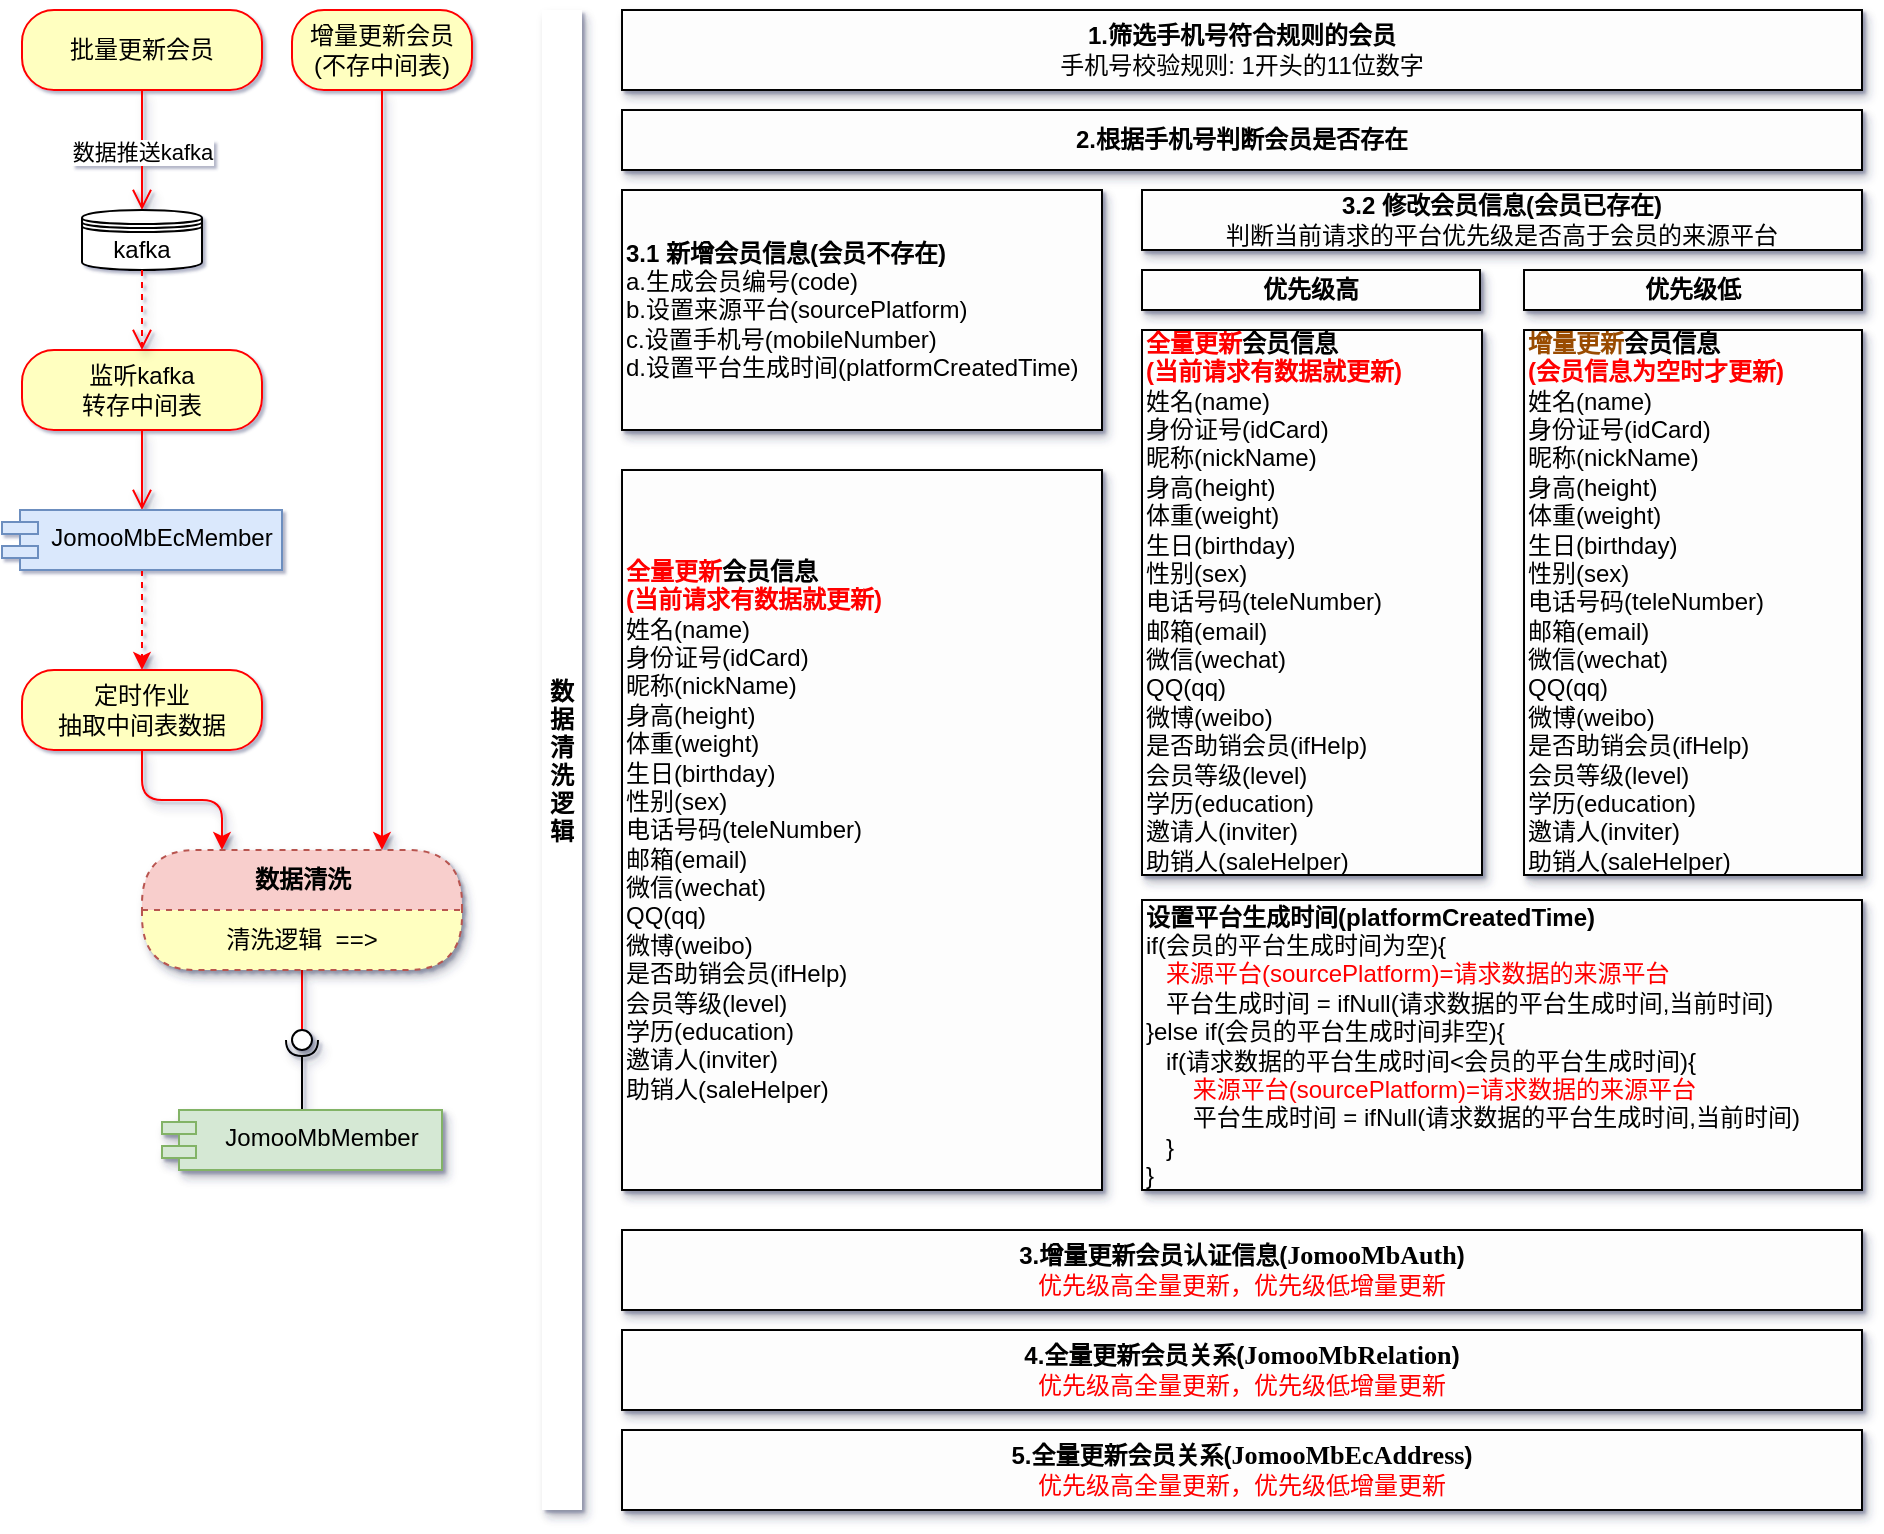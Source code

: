 <mxfile version="13.5.4" type="github">
  <diagram id="ZBoKyxhHMOjYiL0g7Aj6" name="Page-1">
    <mxGraphModel dx="1222" dy="852" grid="1" gridSize="10" guides="1" tooltips="1" connect="1" arrows="1" fold="1" page="1" pageScale="1" pageWidth="827" pageHeight="1169" math="0" shadow="1">
      <root>
        <mxCell id="0" />
        <mxCell id="1" parent="0" />
        <object label="批量更新会员" Class="MemberController" method="receiveMember" id="9_1TeLci1AawQfAboLmV-1">
          <mxCell style="rounded=1;whiteSpace=wrap;html=1;arcSize=40;fontColor=#000000;fillColor=#ffffc0;strokeColor=#ff0000;" vertex="1" parent="1">
            <mxGeometry x="40" y="20" width="120" height="40" as="geometry" />
          </mxCell>
        </object>
        <mxCell id="9_1TeLci1AawQfAboLmV-2" value="数据推送kafka" style="edgeStyle=orthogonalEdgeStyle;html=1;verticalAlign=bottom;endArrow=open;endSize=8;strokeColor=#ff0000;entryX=0.5;entryY=0;entryDx=0;entryDy=0;shadow=1;" edge="1" source="9_1TeLci1AawQfAboLmV-1" parent="1" target="9_1TeLci1AawQfAboLmV-5">
          <mxGeometry x="0.333" relative="1" as="geometry">
            <mxPoint x="100" y="120" as="targetPoint" />
            <Array as="points">
              <mxPoint x="100" y="100" />
              <mxPoint x="100" y="100" />
            </Array>
            <mxPoint as="offset" />
          </mxGeometry>
        </mxCell>
        <mxCell id="9_1TeLci1AawQfAboLmV-31" style="edgeStyle=orthogonalEdgeStyle;rounded=1;orthogonalLoop=1;jettySize=auto;html=1;exitX=0.5;exitY=1;exitDx=0;exitDy=0;entryX=0.75;entryY=0;entryDx=0;entryDy=0;shadow=1;strokeColor=#FF0000;" edge="1" parent="1" source="9_1TeLci1AawQfAboLmV-3" target="9_1TeLci1AawQfAboLmV-22">
          <mxGeometry relative="1" as="geometry" />
        </mxCell>
        <object label="增量更新会员&lt;br&gt;(不存中间表)" class="MemberController" method="receiveOneMember" id="9_1TeLci1AawQfAboLmV-3">
          <mxCell style="rounded=1;whiteSpace=wrap;html=1;arcSize=40;fontColor=#000000;fillColor=#ffffc0;strokeColor=#ff0000;" vertex="1" parent="1">
            <mxGeometry x="175" y="20" width="90" height="40" as="geometry" />
          </mxCell>
        </object>
        <mxCell id="9_1TeLci1AawQfAboLmV-5" value="kafka" style="shape=datastore;whiteSpace=wrap;html=1;" vertex="1" parent="1">
          <mxGeometry x="70" y="120" width="60" height="30" as="geometry" />
        </mxCell>
        <object label="监听kafka&lt;br&gt;转存中间表" placeholders="1" 监听器="MemberConsumerListener" Job="SyncKafkaConsumerHistoryToHybrisCronjob" id="9_1TeLci1AawQfAboLmV-7">
          <mxCell style="rounded=1;whiteSpace=wrap;html=1;arcSize=40;fontColor=#000000;fillColor=#ffffc0;strokeColor=#ff0000;labelBackgroundColor=none;labelBorderColor=none;" vertex="1" parent="1">
            <mxGeometry x="40" y="190" width="120" height="40" as="geometry" />
          </mxCell>
        </object>
        <mxCell id="9_1TeLci1AawQfAboLmV-8" value="" style="edgeStyle=orthogonalEdgeStyle;html=1;verticalAlign=bottom;endArrow=open;endSize=8;strokeColor=#ff0000;shadow=1;entryX=0.5;entryY=0;entryDx=0;entryDy=0;" edge="1" source="9_1TeLci1AawQfAboLmV-7" parent="1" target="9_1TeLci1AawQfAboLmV-14">
          <mxGeometry relative="1" as="geometry">
            <mxPoint x="100" y="280" as="targetPoint" />
          </mxGeometry>
        </mxCell>
        <mxCell id="9_1TeLci1AawQfAboLmV-9" value="" style="edgeStyle=orthogonalEdgeStyle;html=1;verticalAlign=bottom;endArrow=open;endSize=8;strokeColor=#ff0000;shadow=1;exitX=0.5;exitY=1;exitDx=0;exitDy=0;entryX=0.5;entryY=0;entryDx=0;entryDy=0;dashed=1;" edge="1" parent="1" source="9_1TeLci1AawQfAboLmV-5" target="9_1TeLci1AawQfAboLmV-7">
          <mxGeometry relative="1" as="geometry">
            <mxPoint x="100" y="190" as="targetPoint" />
            <mxPoint x="110" y="240" as="sourcePoint" />
          </mxGeometry>
        </mxCell>
        <mxCell id="9_1TeLci1AawQfAboLmV-20" style="edgeStyle=orthogonalEdgeStyle;rounded=0;orthogonalLoop=1;jettySize=auto;html=1;exitX=0.5;exitY=1;exitDx=0;exitDy=0;entryX=0.5;entryY=0;entryDx=0;entryDy=0;shadow=1;dashed=1;fillColor=#ffe6cc;strokeColor=#FF0000;" edge="1" parent="1" source="9_1TeLci1AawQfAboLmV-14" target="9_1TeLci1AawQfAboLmV-18">
          <mxGeometry relative="1" as="geometry" />
        </mxCell>
        <object label="JomooMbEcMember" 关联模型="JomooMbEcAuth,JomooMbEcRelation,JomooMbEcAddress" id="9_1TeLci1AawQfAboLmV-14">
          <mxCell style="shape=module;align=left;spacingLeft=20;align=center;verticalAlign=top;labelBackgroundColor=none;jettyWidth=18;jettyHeight=6;fillColor=#dae8fc;strokeColor=#6c8ebf;" vertex="1" parent="1">
            <mxGeometry x="30" y="270" width="140" height="30" as="geometry" />
          </mxCell>
        </object>
        <mxCell id="9_1TeLci1AawQfAboLmV-21" style="edgeStyle=orthogonalEdgeStyle;rounded=1;orthogonalLoop=1;jettySize=auto;html=1;exitX=0.5;exitY=1;exitDx=0;exitDy=0;entryX=0.25;entryY=0;entryDx=0;entryDy=0;shadow=1;strokeColor=#FF0000;" edge="1" parent="1" source="9_1TeLci1AawQfAboLmV-18" target="9_1TeLci1AawQfAboLmV-22">
          <mxGeometry relative="1" as="geometry">
            <mxPoint x="200" y="450" as="targetPoint" />
          </mxGeometry>
        </mxCell>
        <object label="定时作业&lt;br&gt;抽取中间表数据" Job="SyncMemberFromECToHybrisCronjob" id="9_1TeLci1AawQfAboLmV-18">
          <mxCell style="rounded=1;whiteSpace=wrap;html=1;arcSize=40;fontColor=#000000;fillColor=#ffffc0;strokeColor=#ff0000;labelBackgroundColor=none;" vertex="1" parent="1">
            <mxGeometry x="40" y="350" width="120" height="40" as="geometry" />
          </mxCell>
        </object>
        <mxCell id="9_1TeLci1AawQfAboLmV-25" value="" style="rounded=0;orthogonalLoop=1;jettySize=auto;html=1;endArrow=none;endFill=0;shadow=1;strokeColor=#FF0000;exitX=0.5;exitY=1;exitDx=0;exitDy=0;entryX=0.5;entryY=1;entryDx=0;entryDy=0;entryPerimeter=0;" edge="1" target="9_1TeLci1AawQfAboLmV-27" parent="1" source="9_1TeLci1AawQfAboLmV-23">
          <mxGeometry relative="1" as="geometry">
            <mxPoint x="160" y="365" as="sourcePoint" />
            <mxPoint x="70" y="580" as="targetPoint" />
          </mxGeometry>
        </mxCell>
        <mxCell id="9_1TeLci1AawQfAboLmV-26" value="" style="rounded=0;orthogonalLoop=1;jettySize=auto;html=1;endArrow=halfCircle;endFill=0;entryX=0.5;entryY=0.5;entryDx=0;entryDy=0;endSize=6;strokeWidth=1;shadow=1;exitX=0.5;exitY=0;exitDx=0;exitDy=0;" edge="1" target="9_1TeLci1AawQfAboLmV-27" parent="1" source="9_1TeLci1AawQfAboLmV-28">
          <mxGeometry relative="1" as="geometry">
            <mxPoint x="70" y="590" as="sourcePoint" />
          </mxGeometry>
        </mxCell>
        <mxCell id="9_1TeLci1AawQfAboLmV-27" value="" style="ellipse;whiteSpace=wrap;html=1;fontFamily=Helvetica;fontSize=12;fontColor=#000000;align=center;strokeColor=#000000;fillColor=#ffffff;points=[];aspect=fixed;resizable=0;shadow=1;labelBackgroundColor=none;" vertex="1" parent="1">
          <mxGeometry x="175" y="530" width="10" height="10" as="geometry" />
        </mxCell>
        <mxCell id="9_1TeLci1AawQfAboLmV-28" value="JomooMbMember" style="shape=module;align=left;spacingLeft=20;align=center;verticalAlign=top;shadow=1;labelBackgroundColor=none;jettyWidth=17;jettyHeight=6;fillColor=#d5e8d4;strokeColor=#82b366;" vertex="1" parent="1">
          <mxGeometry x="110" y="570" width="140" height="30" as="geometry" />
        </mxCell>
        <object label="数据清洗" id="9_1TeLci1AawQfAboLmV-22">
          <mxCell style="swimlane;html=1;fontStyle=1;align=center;verticalAlign=middle;childLayout=stackLayout;horizontal=1;startSize=30;horizontalStack=0;resizeParent=0;resizeLast=1;container=0;collapsible=0;rounded=1;arcSize=30;strokeColor=#b85450;fillColor=#f8cecc;swimlaneFillColor=#ffffc0;dropTarget=0;labelBackgroundColor=none;shadow=1;dashed=1;" vertex="1" parent="1">
            <mxGeometry x="100" y="440" width="160" height="60" as="geometry" />
          </mxCell>
        </object>
        <mxCell id="9_1TeLci1AawQfAboLmV-23" value="清洗逻辑&amp;nbsp; ==&amp;gt;" style="text;html=1;strokeColor=none;fillColor=none;align=center;verticalAlign=middle;spacingLeft=4;spacingRight=4;whiteSpace=wrap;overflow=hidden;rotatable=0;fontColor=#000000;" vertex="1" parent="9_1TeLci1AawQfAboLmV-22">
          <mxGeometry y="30" width="160" height="30" as="geometry" />
        </mxCell>
        <mxCell id="9_1TeLci1AawQfAboLmV-30" value="逻辑" style="text;html=1;strokeColor=none;fillColor=none;align=center;verticalAlign=middle;spacingLeft=4;spacingRight=4;whiteSpace=wrap;overflow=hidden;rotatable=0;fontColor=#000000;" vertex="1" parent="9_1TeLci1AawQfAboLmV-22">
          <mxGeometry y="60" width="160" as="geometry" />
        </mxCell>
        <mxCell id="9_1TeLci1AawQfAboLmV-42" value="&lt;b&gt;1.筛选手机号符合规则的会员&lt;/b&gt;&lt;br&gt;手机号校验规则: 1开头的11位数字" style="shape=parallelogram;perimeter=parallelogramPerimeter;whiteSpace=wrap;html=1;fixedSize=1;rounded=0;shadow=1;labelBackgroundColor=none;sketch=0;fillColor=#ffffff;opacity=98;direction=west;size=0;" vertex="1" parent="1">
          <mxGeometry x="340" y="20" width="620" height="40" as="geometry" />
        </mxCell>
        <mxCell id="9_1TeLci1AawQfAboLmV-43" value="2.根据手机号判断会员是否存在" style="shape=parallelogram;perimeter=parallelogramPerimeter;whiteSpace=wrap;html=1;fixedSize=1;rounded=0;shadow=1;labelBackgroundColor=none;sketch=0;fillColor=#ffffff;opacity=98;direction=west;size=0;fontStyle=1" vertex="1" parent="1">
          <mxGeometry x="340" y="70" width="620" height="30" as="geometry" />
        </mxCell>
        <mxCell id="9_1TeLci1AawQfAboLmV-45" value="&lt;div&gt;&lt;span&gt;&lt;b&gt;3.1 新增会员信息(会员不存在)&lt;/b&gt;&lt;/span&gt;&lt;/div&gt;&lt;div&gt;&lt;span&gt;a.生成会员编号(code)&lt;/span&gt;&lt;/div&gt;&lt;div&gt;&lt;span&gt;b.设置来源平台(&lt;/span&gt;&lt;span&gt;sourcePlatform&lt;/span&gt;&lt;span&gt;)&lt;/span&gt;&lt;/div&gt;&lt;div&gt;c.设置手机号(mobileNumber)&lt;/div&gt;&lt;div&gt;&lt;span&gt;d.设置平台生成时间&lt;/span&gt;&lt;span&gt;(&lt;/span&gt;&lt;span&gt;platformCreatedTime)&lt;/span&gt;&lt;/div&gt;" style="shape=parallelogram;perimeter=parallelogramPerimeter;whiteSpace=wrap;html=1;fixedSize=1;rounded=0;shadow=1;labelBackgroundColor=none;sketch=0;fillColor=#ffffff;opacity=98;direction=west;size=0;align=left;" vertex="1" parent="1">
          <mxGeometry x="340" y="110" width="240" height="120" as="geometry" />
        </mxCell>
        <mxCell id="9_1TeLci1AawQfAboLmV-46" value="&lt;div&gt;&lt;b&gt;&lt;font color=&quot;#ff0000&quot;&gt;全量更新&lt;/font&gt;会员信息&lt;/b&gt;&lt;/div&gt;&lt;div&gt;&lt;b&gt;&lt;font color=&quot;#ff0000&quot;&gt;(当前请求有数据就更新)&lt;/font&gt;&lt;/b&gt;&lt;/div&gt;&lt;div&gt;姓名(name)&lt;/div&gt;&lt;div&gt;&lt;span&gt;身份证号(idCard)&lt;/span&gt;&lt;/div&gt;&lt;div&gt;&lt;div&gt;昵称(nickName)&lt;/div&gt;&lt;div&gt;身高(height)&lt;/div&gt;&lt;div&gt;体重(weight)&lt;/div&gt;&lt;div&gt;生日(birthday)&lt;/div&gt;&lt;div&gt;性别(sex)&lt;/div&gt;&lt;div&gt;电话号码(teleNumber)&lt;/div&gt;&lt;div&gt;邮箱(email)&lt;/div&gt;&lt;div&gt;微信(wechat)&lt;/div&gt;&lt;div&gt;QQ(qq)&lt;/div&gt;&lt;div&gt;微博(weibo)&lt;/div&gt;&lt;div&gt;是否助销会员(ifHelp)&lt;/div&gt;&lt;div&gt;会员等级(level)&lt;/div&gt;&lt;div&gt;学历(education)&lt;/div&gt;&lt;div&gt;邀请人(inviter)&lt;/div&gt;&lt;div&gt;助销人(saleHelper)&lt;/div&gt;&lt;/div&gt;" style="shape=parallelogram;perimeter=parallelogramPerimeter;whiteSpace=wrap;html=1;fixedSize=1;rounded=0;shadow=1;labelBackgroundColor=none;sketch=0;fillColor=#ffffff;opacity=98;direction=west;size=0;align=left;" vertex="1" parent="1">
          <mxGeometry x="340" y="250" width="240" height="360" as="geometry" />
        </mxCell>
        <mxCell id="9_1TeLci1AawQfAboLmV-47" value="&lt;div&gt;&lt;span&gt;&lt;b&gt;3.2 修改会员信息(会员已存在)&lt;/b&gt;&lt;/span&gt;&lt;/div&gt;&lt;div&gt;&lt;span&gt;判断当前请求的平台优先级是否高于会员的来源平台&lt;/span&gt;&lt;/div&gt;" style="shape=parallelogram;perimeter=parallelogramPerimeter;whiteSpace=wrap;html=1;fixedSize=1;rounded=0;shadow=1;labelBackgroundColor=none;sketch=0;fillColor=#ffffff;opacity=98;direction=west;size=0;align=center;" vertex="1" parent="1">
          <mxGeometry x="600" y="110" width="360" height="30" as="geometry" />
        </mxCell>
        <mxCell id="9_1TeLci1AawQfAboLmV-49" value="&lt;div&gt;&lt;span&gt;优先级高&lt;/span&gt;&lt;/div&gt;" style="shape=parallelogram;perimeter=parallelogramPerimeter;whiteSpace=wrap;html=1;fixedSize=1;rounded=0;shadow=1;labelBackgroundColor=none;sketch=0;fillColor=#ffffff;opacity=98;direction=west;size=0;align=center;fontStyle=1" vertex="1" parent="1">
          <mxGeometry x="600" y="150" width="169" height="20" as="geometry" />
        </mxCell>
        <mxCell id="9_1TeLci1AawQfAboLmV-50" value="&lt;div&gt;&lt;b&gt;&lt;font color=&quot;#ff0000&quot;&gt;全量更新&lt;/font&gt;会员信息&lt;/b&gt;&lt;/div&gt;&lt;div&gt;&lt;b&gt;&lt;font color=&quot;#ff0000&quot;&gt;(当前请求有数据就更新)&lt;/font&gt;&lt;/b&gt;&lt;/div&gt;&lt;div&gt;姓名(name)&lt;/div&gt;&lt;div&gt;&lt;span&gt;身份证号(idCard)&lt;/span&gt;&lt;/div&gt;&lt;div&gt;&lt;div&gt;昵称(nickName)&lt;/div&gt;&lt;div&gt;身高(height)&lt;/div&gt;&lt;div&gt;体重(weight)&lt;/div&gt;&lt;div&gt;生日(birthday)&lt;/div&gt;&lt;div&gt;性别(sex)&lt;/div&gt;&lt;div&gt;电话号码(teleNumber)&lt;/div&gt;&lt;div&gt;邮箱(email)&lt;/div&gt;&lt;div&gt;微信(wechat)&lt;/div&gt;&lt;div&gt;QQ(qq)&lt;/div&gt;&lt;div&gt;微博(weibo)&lt;/div&gt;&lt;div&gt;是否助销会员(ifHelp)&lt;/div&gt;&lt;div&gt;会员等级(level)&lt;/div&gt;&lt;div&gt;学历(education)&lt;/div&gt;&lt;div&gt;邀请人(inviter)&lt;/div&gt;&lt;div&gt;助销人(saleHelper)&lt;/div&gt;&lt;/div&gt;" style="shape=parallelogram;perimeter=parallelogramPerimeter;whiteSpace=wrap;html=1;fixedSize=1;rounded=0;shadow=1;labelBackgroundColor=none;sketch=0;fillColor=#ffffff;opacity=98;direction=west;size=0;align=left;" vertex="1" parent="1">
          <mxGeometry x="600" y="180" width="170" height="272.5" as="geometry" />
        </mxCell>
        <mxCell id="9_1TeLci1AawQfAboLmV-51" value="&lt;div&gt;&lt;span&gt;优先级低&lt;/span&gt;&lt;/div&gt;" style="shape=parallelogram;perimeter=parallelogramPerimeter;whiteSpace=wrap;html=1;fixedSize=1;rounded=0;shadow=1;labelBackgroundColor=none;sketch=0;fillColor=#ffffff;opacity=98;direction=west;size=0;align=center;fontStyle=1" vertex="1" parent="1">
          <mxGeometry x="791" y="150" width="169" height="20" as="geometry" />
        </mxCell>
        <mxCell id="9_1TeLci1AawQfAboLmV-52" value="&lt;div&gt;&lt;b&gt;&lt;font color=&quot;#994c00&quot;&gt;增量更新&lt;/font&gt;会员信息&lt;/b&gt;&lt;/div&gt;&lt;div&gt;&lt;b&gt;&lt;font color=&quot;#ff0000&quot;&gt;(会员信息为空时才更新)&lt;/font&gt;&lt;/b&gt;&lt;/div&gt;&lt;div&gt;姓名(name)&lt;/div&gt;&lt;div&gt;&lt;span&gt;身份证号(idCard)&lt;/span&gt;&lt;/div&gt;&lt;div&gt;&lt;div&gt;昵称(nickName)&lt;/div&gt;&lt;div&gt;身高(height)&lt;/div&gt;&lt;div&gt;体重(weight)&lt;/div&gt;&lt;div&gt;生日(birthday)&lt;/div&gt;&lt;div&gt;性别(sex)&lt;/div&gt;&lt;div&gt;电话号码(teleNumber)&lt;/div&gt;&lt;div&gt;邮箱(email)&lt;/div&gt;&lt;div&gt;微信(wechat)&lt;/div&gt;&lt;div&gt;QQ(qq)&lt;/div&gt;&lt;div&gt;微博(weibo)&lt;/div&gt;&lt;div&gt;是否助销会员(ifHelp)&lt;/div&gt;&lt;div&gt;会员等级(level)&lt;/div&gt;&lt;div&gt;学历(education)&lt;/div&gt;&lt;div&gt;邀请人(inviter)&lt;/div&gt;&lt;div&gt;助销人(saleHelper)&lt;/div&gt;&lt;/div&gt;" style="shape=parallelogram;perimeter=parallelogramPerimeter;whiteSpace=wrap;html=1;fixedSize=1;rounded=0;shadow=1;labelBackgroundColor=none;sketch=0;fillColor=#ffffff;opacity=98;direction=west;size=0;align=left;" vertex="1" parent="1">
          <mxGeometry x="791" y="180" width="169" height="272.5" as="geometry" />
        </mxCell>
        <mxCell id="9_1TeLci1AawQfAboLmV-54" value="&lt;div&gt;&lt;b&gt;&lt;span&gt;设置平台生成时间&lt;/span&gt;&lt;span&gt;(&lt;/span&gt;&lt;span&gt;platformCreatedTime)&lt;/span&gt;&lt;/b&gt;&lt;br&gt;&lt;/div&gt;&lt;div&gt;if(会员的平台生成时间为空){&lt;/div&gt;&lt;div&gt;&amp;nbsp; &amp;nbsp;&lt;font color=&quot;#ff0000&quot;&gt;来源平台(sourcePlatform)=请求数据的来源平台&lt;/font&gt;&lt;/div&gt;&lt;div&gt;&amp;nbsp; &amp;nbsp;平台生成时间 =&amp;nbsp;ifNull(请求数据的平台生成时间,当前时间)&lt;br&gt;&lt;/div&gt;&lt;div&gt;}else if(会员的平台生成时间非空){&lt;/div&gt;&lt;div&gt;&amp;nbsp; &amp;nbsp;if(请求数据的平台生成时间&amp;lt;会员的平台生成时间){&lt;/div&gt;&lt;div&gt;&amp;nbsp; &amp;nbsp; &amp;nbsp; &amp;nbsp;&lt;font color=&quot;#ff0000&quot;&gt;来源平台(sourcePlatform)=请求数据的来源平台&lt;/font&gt;&lt;/div&gt;&lt;div&gt;&amp;nbsp; &amp;nbsp; &amp;nbsp; &amp;nbsp;平台生成时间 =&amp;nbsp;ifNull(请求数据的平台生成时间,当前时间)&lt;/div&gt;&lt;div&gt;&amp;nbsp; &amp;nbsp;}&lt;/div&gt;&lt;div&gt;}&lt;br&gt;&lt;/div&gt;" style="shape=parallelogram;perimeter=parallelogramPerimeter;whiteSpace=wrap;html=1;fixedSize=1;rounded=0;shadow=1;labelBackgroundColor=none;sketch=0;fillColor=#ffffff;opacity=98;direction=west;size=0;align=left;" vertex="1" parent="1">
          <mxGeometry x="600" y="465" width="360" height="145" as="geometry" />
        </mxCell>
        <mxCell id="9_1TeLci1AawQfAboLmV-55" value="3.增量更新会员认证信息(&lt;span style=&quot;background-color: rgb(255 , 255 , 255) ; font-family: &amp;#34;jetbrains mono&amp;#34; ; font-size: 9.8pt&quot;&gt;JomooMbAuth&lt;/span&gt;&lt;span&gt;)&lt;br&gt;&lt;span style=&quot;font-weight: normal&quot;&gt;&lt;font color=&quot;#ff0000&quot;&gt;优先级高全量更新，优先级低增量更新&lt;/font&gt;&lt;/span&gt;&lt;br&gt;&lt;/span&gt;" style="shape=parallelogram;perimeter=parallelogramPerimeter;whiteSpace=wrap;html=1;fixedSize=1;rounded=0;shadow=1;labelBackgroundColor=none;sketch=0;fillColor=#ffffff;opacity=98;direction=west;size=0;fontStyle=1" vertex="1" parent="1">
          <mxGeometry x="340" y="630" width="620" height="40" as="geometry" />
        </mxCell>
        <mxCell id="9_1TeLci1AawQfAboLmV-56" value="4.全量更新会员关系(&lt;span style=&quot;background-color: rgb(255 , 255 , 255) ; font-family: &amp;#34;jetbrains mono&amp;#34; ; font-size: 9.8pt&quot;&gt;JomooMbRelation&lt;/span&gt;&lt;span&gt;)&lt;br&gt;&lt;/span&gt;&lt;span style=&quot;font-weight: 400&quot;&gt;&lt;font color=&quot;#ff0000&quot;&gt;优先级高全量更新，优先级低增量更新&lt;/font&gt;&lt;/span&gt;&lt;span&gt;&lt;br&gt;&lt;/span&gt;" style="shape=parallelogram;perimeter=parallelogramPerimeter;whiteSpace=wrap;html=1;fixedSize=1;rounded=0;shadow=1;labelBackgroundColor=none;sketch=0;fillColor=#ffffff;opacity=98;direction=west;size=0;fontStyle=1" vertex="1" parent="1">
          <mxGeometry x="340" y="680" width="620" height="40" as="geometry" />
        </mxCell>
        <mxCell id="9_1TeLci1AawQfAboLmV-57" value="5.全量更新会员关系(&lt;span style=&quot;background-color: rgb(255 , 255 , 255) ; font-family: &amp;#34;jetbrains mono&amp;#34; ; font-size: 9.8pt&quot;&gt;JomooMbEcAddress&lt;/span&gt;&lt;span&gt;)&lt;/span&gt;&lt;br&gt;&lt;span style=&quot;font-weight: 400&quot;&gt;&lt;font color=&quot;#ff0000&quot;&gt;优先级高全量更新，优先级低增量更新&lt;/font&gt;&lt;/span&gt;&lt;span&gt;&lt;br&gt;&lt;/span&gt;" style="shape=parallelogram;perimeter=parallelogramPerimeter;whiteSpace=wrap;html=1;fixedSize=1;rounded=0;shadow=1;labelBackgroundColor=none;sketch=0;fillColor=#ffffff;opacity=98;direction=west;size=0;fontStyle=1" vertex="1" parent="1">
          <mxGeometry x="340" y="730" width="620" height="40" as="geometry" />
        </mxCell>
        <mxCell id="9_1TeLci1AawQfAboLmV-32" value="数&#xa;据&#xa;清&#xa;洗&#xa;逻&#xa;辑" style="swimlane;childLayout=stackLayout;horizontal=1;horizontalStack=1;resizeParent=1;resizeParentMax=0;resizeLast=0;collapsible=0;strokeColor=none;stackBorder=10;stackSpacing=-12;resizable=1;align=center;points=[];fontColor=#000000;shadow=1;dashed=1;labelBackgroundColor=none;rounded=0;sketch=0;direction=south;startSize=23;" vertex="1" parent="1">
          <mxGeometry x="300" y="20" width="20" height="750" as="geometry" />
        </mxCell>
      </root>
    </mxGraphModel>
  </diagram>
</mxfile>
